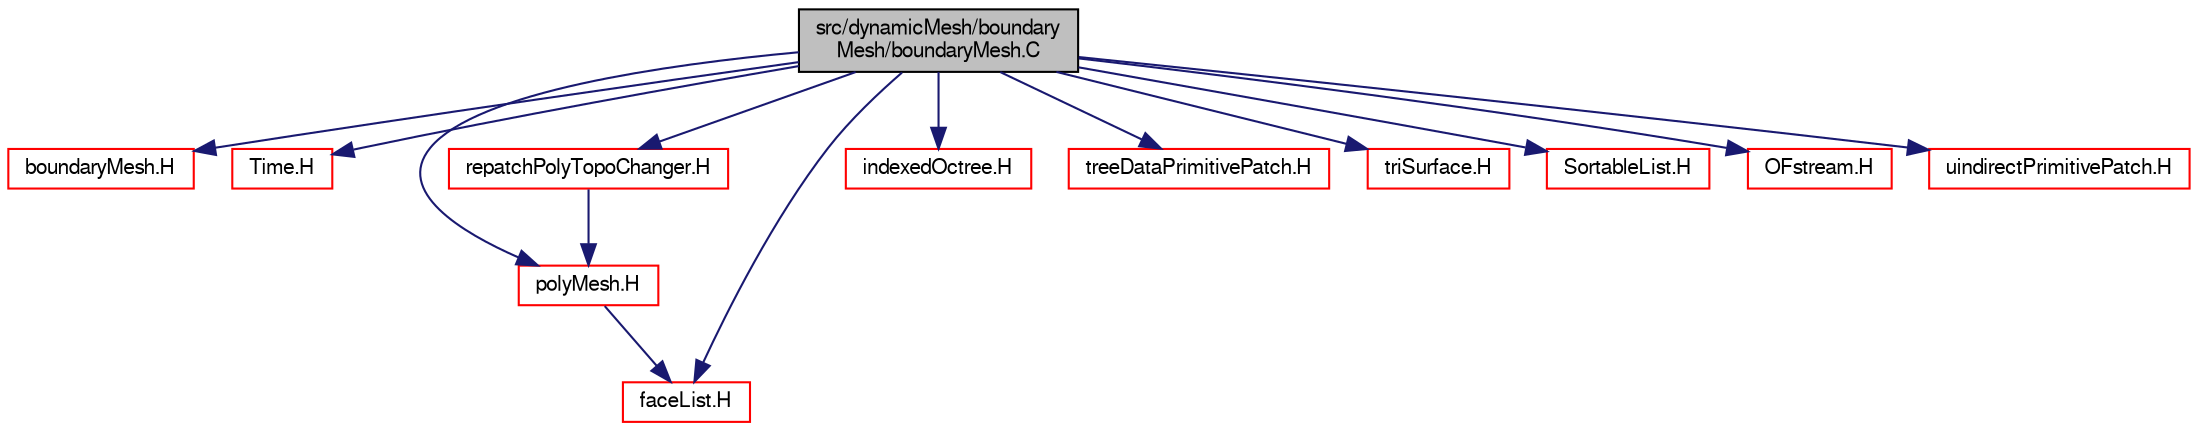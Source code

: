 digraph "src/dynamicMesh/boundaryMesh/boundaryMesh.C"
{
  bgcolor="transparent";
  edge [fontname="FreeSans",fontsize="10",labelfontname="FreeSans",labelfontsize="10"];
  node [fontname="FreeSans",fontsize="10",shape=record];
  Node0 [label="src/dynamicMesh/boundary\lMesh/boundaryMesh.C",height=0.2,width=0.4,color="black", fillcolor="grey75", style="filled", fontcolor="black"];
  Node0 -> Node1 [color="midnightblue",fontsize="10",style="solid",fontname="FreeSans"];
  Node1 [label="boundaryMesh.H",height=0.2,width=0.4,color="red",URL="$a00386.html"];
  Node0 -> Node158 [color="midnightblue",fontsize="10",style="solid",fontname="FreeSans"];
  Node158 [label="Time.H",height=0.2,width=0.4,color="red",URL="$a09311.html"];
  Node0 -> Node215 [color="midnightblue",fontsize="10",style="solid",fontname="FreeSans"];
  Node215 [label="polyMesh.H",height=0.2,width=0.4,color="red",URL="$a11630.html"];
  Node215 -> Node217 [color="midnightblue",fontsize="10",style="solid",fontname="FreeSans"];
  Node217 [label="faceList.H",height=0.2,width=0.4,color="red",URL="$a11342.html"];
  Node0 -> Node259 [color="midnightblue",fontsize="10",style="solid",fontname="FreeSans"];
  Node259 [label="repatchPolyTopoChanger.H",height=0.2,width=0.4,color="red",URL="$a00836.html"];
  Node259 -> Node215 [color="midnightblue",fontsize="10",style="solid",fontname="FreeSans"];
  Node0 -> Node217 [color="midnightblue",fontsize="10",style="solid",fontname="FreeSans"];
  Node0 -> Node265 [color="midnightblue",fontsize="10",style="solid",fontname="FreeSans"];
  Node265 [label="indexedOctree.H",height=0.2,width=0.4,color="red",URL="$a08387.html"];
  Node0 -> Node273 [color="midnightblue",fontsize="10",style="solid",fontname="FreeSans"];
  Node273 [label="treeDataPrimitivePatch.H",height=0.2,width=0.4,color="red",URL="$a07568.html"];
  Node0 -> Node275 [color="midnightblue",fontsize="10",style="solid",fontname="FreeSans"];
  Node275 [label="triSurface.H",height=0.2,width=0.4,color="red",URL="$a17024.html"];
  Node0 -> Node291 [color="midnightblue",fontsize="10",style="solid",fontname="FreeSans"];
  Node291 [label="SortableList.H",height=0.2,width=0.4,color="red",URL="$a08738.html"];
  Node0 -> Node292 [color="midnightblue",fontsize="10",style="solid",fontname="FreeSans"];
  Node292 [label="OFstream.H",height=0.2,width=0.4,color="red",URL="$a09065.html"];
  Node0 -> Node294 [color="midnightblue",fontsize="10",style="solid",fontname="FreeSans"];
  Node294 [label="uindirectPrimitivePatch.H",height=0.2,width=0.4,color="red",URL="$a12002.html"];
}
